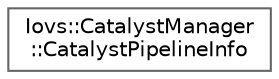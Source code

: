 digraph "Graphical Class Hierarchy"
{
 // INTERACTIVE_SVG=YES
 // LATEX_PDF_SIZE
  bgcolor="transparent";
  edge [fontname=Helvetica,fontsize=10,labelfontname=Helvetica,labelfontsize=10];
  node [fontname=Helvetica,fontsize=10,shape=box,height=0.2,width=0.4];
  rankdir="LR";
  Node0 [id="Node000000",label="Iovs::CatalystManager\l::CatalystPipelineInfo",height=0.2,width=0.4,color="grey40", fillcolor="white", style="filled",URL="$structIovs_1_1CatalystManager_1_1CatalystPipelineInfo.html",tooltip=" "];
}
